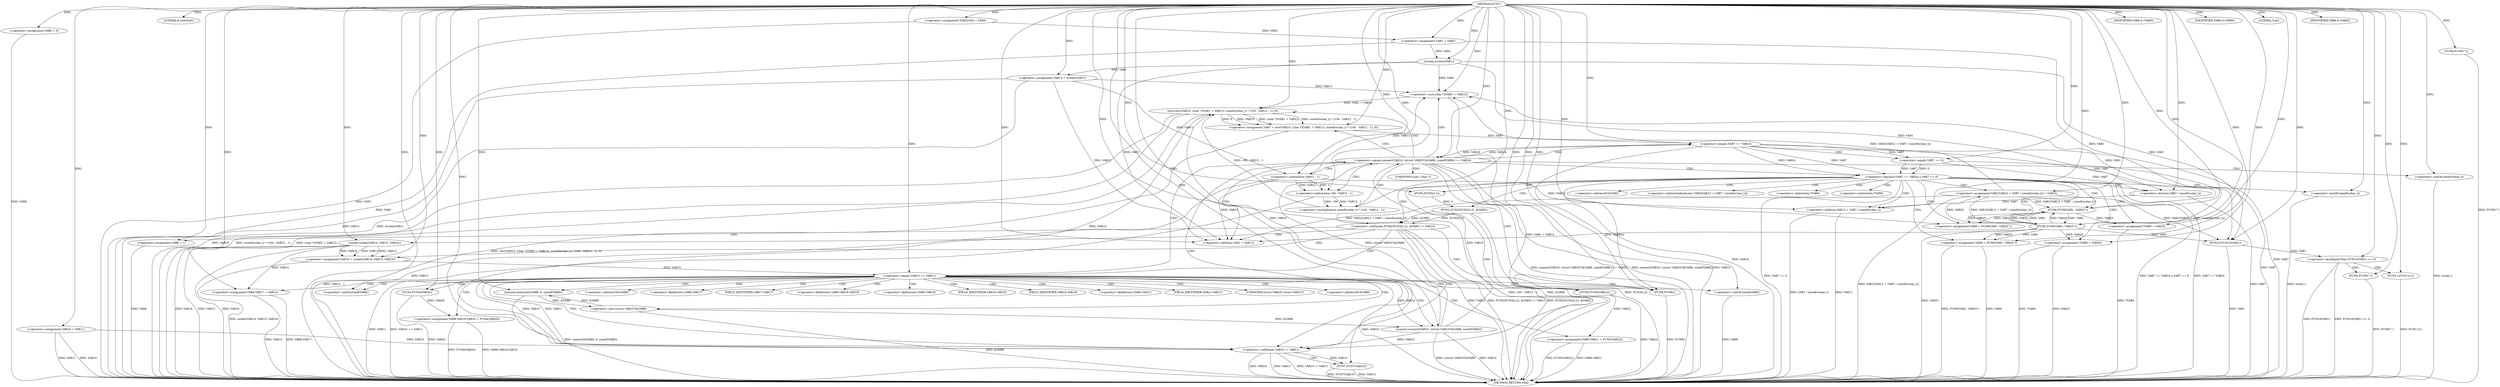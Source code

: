 digraph FUN1 {  
"1000100" [label = "(METHOD,FUN1)" ]
"1000287" [label = "(METHOD_RETURN,void)" ]
"1000104" [label = "(<operator>.assignment,VAR2[100] = VAR3)" ]
"1000107" [label = "(<operator>.assignment,VAR1 = VAR2)" ]
"1000111" [label = "(LITERAL,6,switch(6))" ]
"1000117" [label = "(<operator>.assignment,VAR6 = 0)" ]
"1000124" [label = "(<operator>.assignment,VAR10 = VAR11)" ]
"1000128" [label = "(<operator>.assignment,VAR12 = wcslen(VAR1))" ]
"1000130" [label = "(wcslen,wcslen(VAR1))" ]
"1000135" [label = "(<operator>.notEquals,FUN2(FUN3(2,2), &VAR5) != VAR13)" ]
"1000136" [label = "(FUN2,FUN2(FUN3(2,2), &VAR5))" ]
"1000137" [label = "(FUN3,FUN3(2,2))" ]
"1000145" [label = "(<operator>.assignment,VAR6 = 1)" ]
"1000148" [label = "(<operator>.assignment,VAR10 = socket(VAR14, VAR15, VAR16))" ]
"1000150" [label = "(socket,socket(VAR14, VAR15, VAR16))" ]
"1000155" [label = "(<operator>.equals,VAR10 == VAR11)" ]
"1000160" [label = "(memset,memset(&VAR8, 0, sizeof(VAR8)))" ]
"1000164" [label = "(<operator>.sizeOf,sizeof(VAR8))" ]
"1000166" [label = "(<operator>.assignment,VAR8.VAR17 = VAR14)" ]
"1000171" [label = "(<operator>.assignment,VAR8.VAR18.VAR19 = FUN4(VAR20))" ]
"1000177" [label = "(FUN4,FUN4(VAR20))" ]
"1000179" [label = "(<operator>.assignment,VAR8.VAR21 = FUN5(VAR22))" ]
"1000183" [label = "(FUN5,FUN5(VAR22))" ]
"1000186" [label = "(<operator>.equals,connect(VAR10, (struct VAR23*)&VAR8, sizeof(VAR8)) == VAR24)" ]
"1000187" [label = "(connect,connect(VAR10, (struct VAR23*)&VAR8, sizeof(VAR8)))" ]
"1000189" [label = "(<operator>.cast,(struct VAR23*)&VAR8)" ]
"1000193" [label = "(<operator>.sizeOf,sizeof(VAR8))" ]
"1000198" [label = "(<operator>.assignment,VAR7 = recv(VAR10, (char *)(VAR1 + VAR12), sizeof(wchar_t) * (100 - VAR12 - 1), 0))" ]
"1000200" [label = "(recv,recv(VAR10, (char *)(VAR1 + VAR12), sizeof(wchar_t) * (100 - VAR12 - 1), 0))" ]
"1000202" [label = "(<operator>.cast,(char *)(VAR1 + VAR12))" ]
"1000204" [label = "(<operator>.addition,VAR1 + VAR12)" ]
"1000207" [label = "(<operator>.multiplication,sizeof(wchar_t) * (100 - VAR12 - 1))" ]
"1000208" [label = "(<operator>.sizeOf,sizeof(wchar_t))" ]
"1000210" [label = "(<operator>.subtraction,100 - VAR12 - 1)" ]
"1000212" [label = "(<operator>.subtraction,VAR12 - 1)" ]
"1000217" [label = "(<operator>.logicalOr,VAR7 == VAR24 || VAR7 == 0)" ]
"1000218" [label = "(<operator>.equals,VAR7 == VAR24)" ]
"1000221" [label = "(<operator>.equals,VAR7 == 0)" ]
"1000226" [label = "(<operator>.assignment,VAR1[VAR12 + VAR7 / sizeof(wchar_t)] = VAR25)" ]
"1000229" [label = "(<operator>.addition,VAR12 + VAR7 / sizeof(wchar_t))" ]
"1000231" [label = "(<operator>.division,VAR7 / sizeof(wchar_t))" ]
"1000233" [label = "(<operator>.sizeOf,sizeof(wchar_t))" ]
"1000236" [label = "(<operator>.assignment,VAR9 = FUN6(VAR1, VAR25''))" ]
"1000238" [label = "(FUN6,FUN6(VAR1, VAR25''))" ]
"1000242" [label = "(IDENTIFIER,VAR9,if (VAR9))" ]
"1000244" [label = "(<operator>.assignment,*VAR9 = VAR25)" ]
"1000248" [label = "(<operator>.assignment,VAR9 = FUN6(VAR1, VAR25''))" ]
"1000250" [label = "(FUN6,FUN6(VAR1, VAR25''))" ]
"1000254" [label = "(IDENTIFIER,VAR9,if (VAR9))" ]
"1000256" [label = "(<operator>.assignment,*VAR9 = VAR25)" ]
"1000260" [label = "(LITERAL,0,do)" ]
"1000262" [label = "(<operator>.notEquals,VAR10 != VAR11)" ]
"1000266" [label = "(FUN7,FUN7(VAR10))" ]
"1000269" [label = "(IDENTIFIER,VAR6,if (VAR6))" ]
"1000271" [label = "(FUN8,FUN8())" ]
"1000274" [label = "(FUN9,FUN9(\"\"))" ]
"1000278" [label = "(<operator>.lessEqualsThan,FUN10(VAR1) <= 0)" ]
"1000279" [label = "(FUN10,FUN10(VAR1))" ]
"1000283" [label = "(FUN9,FUN9(\"\"))" ]
"1000285" [label = "(FUN11,FUN11(1))" ]
"1000140" [label = "(<operator>.addressOf,&VAR5)" ]
"1000161" [label = "(<operator>.addressOf,&VAR8)" ]
"1000167" [label = "(<operator>.fieldAccess,VAR8.VAR17)" ]
"1000169" [label = "(FIELD_IDENTIFIER,VAR17,VAR17)" ]
"1000172" [label = "(<operator>.fieldAccess,VAR8.VAR18.VAR19)" ]
"1000173" [label = "(<operator>.fieldAccess,VAR8.VAR18)" ]
"1000175" [label = "(FIELD_IDENTIFIER,VAR18,VAR18)" ]
"1000176" [label = "(FIELD_IDENTIFIER,VAR19,VAR19)" ]
"1000180" [label = "(<operator>.fieldAccess,VAR8.VAR21)" ]
"1000182" [label = "(FIELD_IDENTIFIER,VAR21,VAR21)" ]
"1000190" [label = "(UNKNOWN,struct VAR23*,struct VAR23*)" ]
"1000191" [label = "(<operator>.addressOf,&VAR8)" ]
"1000203" [label = "(UNKNOWN,char *,char *)" ]
"1000227" [label = "(<operator>.indirectIndexAccess,VAR1[VAR12 + VAR7 / sizeof(wchar_t)])" ]
"1000245" [label = "(<operator>.indirection,*VAR9)" ]
"1000257" [label = "(<operator>.indirection,*VAR9)" ]
  "1000279" -> "1000287"  [ label = "DDG: VAR1"] 
  "1000231" -> "1000287"  [ label = "DDG: VAR7"] 
  "1000256" -> "1000287"  [ label = "DDG: VAR25"] 
  "1000187" -> "1000287"  [ label = "DDG: VAR10"] 
  "1000177" -> "1000287"  [ label = "DDG: VAR20"] 
  "1000128" -> "1000287"  [ label = "DDG: wcslen(VAR1)"] 
  "1000186" -> "1000287"  [ label = "DDG: connect(VAR10, (struct VAR23*)&VAR8, sizeof(VAR8)) == VAR24"] 
  "1000124" -> "1000287"  [ label = "DDG: VAR11"] 
  "1000171" -> "1000287"  [ label = "DDG: VAR8.VAR18.VAR19"] 
  "1000186" -> "1000287"  [ label = "DDG: connect(VAR10, (struct VAR23*)&VAR8, sizeof(VAR8))"] 
  "1000135" -> "1000287"  [ label = "DDG: VAR13"] 
  "1000217" -> "1000287"  [ label = "DDG: VAR7 == 0"] 
  "1000124" -> "1000287"  [ label = "DDG: VAR10"] 
  "1000193" -> "1000287"  [ label = "DDG: VAR8"] 
  "1000200" -> "1000287"  [ label = "DDG: VAR10"] 
  "1000226" -> "1000287"  [ label = "DDG: VAR1[VAR12 + VAR7 / sizeof(wchar_t)]"] 
  "1000208" -> "1000287"  [ label = "DDG: wchar_t"] 
  "1000285" -> "1000287"  [ label = "DDG: FUN11(1)"] 
  "1000207" -> "1000287"  [ label = "DDG: 100 - VAR12 - 1"] 
  "1000150" -> "1000287"  [ label = "DDG: VAR14"] 
  "1000198" -> "1000287"  [ label = "DDG: recv(VAR10, (char *)(VAR1 + VAR12), sizeof(wchar_t) * (100 - VAR12 - 1), 0)"] 
  "1000155" -> "1000287"  [ label = "DDG: VAR11"] 
  "1000218" -> "1000287"  [ label = "DDG: VAR7"] 
  "1000217" -> "1000287"  [ label = "DDG: VAR7 == VAR24 || VAR7 == 0"] 
  "1000160" -> "1000287"  [ label = "DDG: memset(&VAR8, 0, sizeof(VAR8))"] 
  "1000187" -> "1000287"  [ label = "DDG: (struct VAR23*)&VAR8"] 
  "1000136" -> "1000287"  [ label = "DDG: &VAR5"] 
  "1000186" -> "1000287"  [ label = "DDG: VAR24"] 
  "1000183" -> "1000287"  [ label = "DDG: VAR22"] 
  "1000150" -> "1000287"  [ label = "DDG: VAR15"] 
  "1000250" -> "1000287"  [ label = "DDG: VAR25"] 
  "1000128" -> "1000287"  [ label = "DDG: VAR12"] 
  "1000155" -> "1000287"  [ label = "DDG: VAR10 == VAR11"] 
  "1000166" -> "1000287"  [ label = "DDG: VAR8.VAR17"] 
  "1000266" -> "1000287"  [ label = "DDG: VAR10"] 
  "1000189" -> "1000287"  [ label = "DDG: &VAR8"] 
  "1000274" -> "1000287"  [ label = "DDG: FUN9(\"\")"] 
  "1000262" -> "1000287"  [ label = "DDG: VAR10"] 
  "1000179" -> "1000287"  [ label = "DDG: VAR8.VAR21"] 
  "1000262" -> "1000287"  [ label = "DDG: VAR11"] 
  "1000217" -> "1000287"  [ label = "DDG: VAR7 == VAR24"] 
  "1000221" -> "1000287"  [ label = "DDG: VAR7"] 
  "1000200" -> "1000287"  [ label = "DDG: sizeof(wchar_t) * (100 - VAR12 - 1)"] 
  "1000266" -> "1000287"  [ label = "DDG: FUN7(VAR10)"] 
  "1000150" -> "1000287"  [ label = "DDG: VAR16"] 
  "1000117" -> "1000287"  [ label = "DDG: VAR6"] 
  "1000229" -> "1000287"  [ label = "DDG: VAR7 / sizeof(wchar_t)"] 
  "1000278" -> "1000287"  [ label = "DDG: FUN10(VAR1) <= 0"] 
  "1000210" -> "1000287"  [ label = "DDG: VAR12 - 1"] 
  "1000262" -> "1000287"  [ label = "DDG: VAR10 != VAR11"] 
  "1000212" -> "1000287"  [ label = "DDG: VAR12"] 
  "1000135" -> "1000287"  [ label = "DDG: FUN2(FUN3(2,2), &VAR5) != VAR13"] 
  "1000233" -> "1000287"  [ label = "DDG: wchar_t"] 
  "1000229" -> "1000287"  [ label = "DDG: VAR12"] 
  "1000135" -> "1000287"  [ label = "DDG: FUN2(FUN3(2,2), &VAR5)"] 
  "1000218" -> "1000287"  [ label = "DDG: VAR24"] 
  "1000171" -> "1000287"  [ label = "DDG: FUN4(VAR20)"] 
  "1000166" -> "1000287"  [ label = "DDG: VAR14"] 
  "1000148" -> "1000287"  [ label = "DDG: socket(VAR14, VAR15, VAR16)"] 
  "1000256" -> "1000287"  [ label = "DDG: *VAR9"] 
  "1000248" -> "1000287"  [ label = "DDG: FUN6(VAR1, VAR25'')"] 
  "1000155" -> "1000287"  [ label = "DDG: VAR10"] 
  "1000244" -> "1000287"  [ label = "DDG: *VAR9"] 
  "1000283" -> "1000287"  [ label = "DDG: FUN9(\"\")"] 
  "1000145" -> "1000287"  [ label = "DDG: VAR6"] 
  "1000271" -> "1000287"  [ label = "DDG: FUN8()"] 
  "1000278" -> "1000287"  [ label = "DDG: FUN10(VAR1)"] 
  "1000179" -> "1000287"  [ label = "DDG: FUN5(VAR22)"] 
  "1000136" -> "1000287"  [ label = "DDG: FUN3(2,2)"] 
  "1000104" -> "1000287"  [ label = "DDG: VAR3"] 
  "1000107" -> "1000287"  [ label = "DDG: VAR2"] 
  "1000248" -> "1000287"  [ label = "DDG: VAR9"] 
  "1000200" -> "1000287"  [ label = "DDG: (char *)(VAR1 + VAR12)"] 
  "1000202" -> "1000287"  [ label = "DDG: VAR1 + VAR12"] 
  "1000100" -> "1000104"  [ label = "DDG: "] 
  "1000104" -> "1000107"  [ label = "DDG: VAR2"] 
  "1000100" -> "1000107"  [ label = "DDG: "] 
  "1000100" -> "1000111"  [ label = "DDG: "] 
  "1000100" -> "1000117"  [ label = "DDG: "] 
  "1000100" -> "1000124"  [ label = "DDG: "] 
  "1000130" -> "1000128"  [ label = "DDG: VAR1"] 
  "1000100" -> "1000128"  [ label = "DDG: "] 
  "1000107" -> "1000130"  [ label = "DDG: VAR1"] 
  "1000100" -> "1000130"  [ label = "DDG: "] 
  "1000136" -> "1000135"  [ label = "DDG: FUN3(2,2)"] 
  "1000136" -> "1000135"  [ label = "DDG: &VAR5"] 
  "1000137" -> "1000136"  [ label = "DDG: 2"] 
  "1000100" -> "1000137"  [ label = "DDG: "] 
  "1000100" -> "1000135"  [ label = "DDG: "] 
  "1000100" -> "1000145"  [ label = "DDG: "] 
  "1000150" -> "1000148"  [ label = "DDG: VAR14"] 
  "1000150" -> "1000148"  [ label = "DDG: VAR15"] 
  "1000150" -> "1000148"  [ label = "DDG: VAR16"] 
  "1000100" -> "1000148"  [ label = "DDG: "] 
  "1000100" -> "1000150"  [ label = "DDG: "] 
  "1000148" -> "1000155"  [ label = "DDG: VAR10"] 
  "1000100" -> "1000155"  [ label = "DDG: "] 
  "1000189" -> "1000160"  [ label = "DDG: &VAR8"] 
  "1000100" -> "1000160"  [ label = "DDG: "] 
  "1000100" -> "1000164"  [ label = "DDG: "] 
  "1000150" -> "1000166"  [ label = "DDG: VAR14"] 
  "1000100" -> "1000166"  [ label = "DDG: "] 
  "1000177" -> "1000171"  [ label = "DDG: VAR20"] 
  "1000100" -> "1000177"  [ label = "DDG: "] 
  "1000183" -> "1000179"  [ label = "DDG: VAR22"] 
  "1000100" -> "1000183"  [ label = "DDG: "] 
  "1000187" -> "1000186"  [ label = "DDG: VAR10"] 
  "1000187" -> "1000186"  [ label = "DDG: (struct VAR23*)&VAR8"] 
  "1000155" -> "1000187"  [ label = "DDG: VAR10"] 
  "1000100" -> "1000187"  [ label = "DDG: "] 
  "1000189" -> "1000187"  [ label = "DDG: &VAR8"] 
  "1000160" -> "1000189"  [ label = "DDG: &VAR8"] 
  "1000100" -> "1000193"  [ label = "DDG: "] 
  "1000218" -> "1000186"  [ label = "DDG: VAR24"] 
  "1000100" -> "1000186"  [ label = "DDG: "] 
  "1000200" -> "1000198"  [ label = "DDG: VAR10"] 
  "1000200" -> "1000198"  [ label = "DDG: (char *)(VAR1 + VAR12)"] 
  "1000200" -> "1000198"  [ label = "DDG: sizeof(wchar_t) * (100 - VAR12 - 1)"] 
  "1000200" -> "1000198"  [ label = "DDG: 0"] 
  "1000100" -> "1000198"  [ label = "DDG: "] 
  "1000187" -> "1000200"  [ label = "DDG: VAR10"] 
  "1000100" -> "1000200"  [ label = "DDG: "] 
  "1000202" -> "1000200"  [ label = "DDG: VAR1 + VAR12"] 
  "1000130" -> "1000202"  [ label = "DDG: VAR1"] 
  "1000250" -> "1000202"  [ label = "DDG: VAR1"] 
  "1000226" -> "1000202"  [ label = "DDG: VAR1[VAR12 + VAR7 / sizeof(wchar_t)]"] 
  "1000100" -> "1000202"  [ label = "DDG: "] 
  "1000128" -> "1000202"  [ label = "DDG: VAR12"] 
  "1000212" -> "1000202"  [ label = "DDG: VAR12"] 
  "1000130" -> "1000204"  [ label = "DDG: VAR1"] 
  "1000250" -> "1000204"  [ label = "DDG: VAR1"] 
  "1000226" -> "1000204"  [ label = "DDG: VAR1[VAR12 + VAR7 / sizeof(wchar_t)]"] 
  "1000100" -> "1000204"  [ label = "DDG: "] 
  "1000128" -> "1000204"  [ label = "DDG: VAR12"] 
  "1000212" -> "1000204"  [ label = "DDG: VAR12"] 
  "1000207" -> "1000200"  [ label = "DDG: 100 - VAR12 - 1"] 
  "1000100" -> "1000207"  [ label = "DDG: "] 
  "1000100" -> "1000208"  [ label = "DDG: "] 
  "1000210" -> "1000207"  [ label = "DDG: 100"] 
  "1000210" -> "1000207"  [ label = "DDG: VAR12 - 1"] 
  "1000100" -> "1000210"  [ label = "DDG: "] 
  "1000212" -> "1000210"  [ label = "DDG: VAR12"] 
  "1000212" -> "1000210"  [ label = "DDG: 1"] 
  "1000100" -> "1000212"  [ label = "DDG: "] 
  "1000128" -> "1000212"  [ label = "DDG: VAR12"] 
  "1000218" -> "1000217"  [ label = "DDG: VAR7"] 
  "1000218" -> "1000217"  [ label = "DDG: VAR24"] 
  "1000198" -> "1000218"  [ label = "DDG: VAR7"] 
  "1000100" -> "1000218"  [ label = "DDG: "] 
  "1000186" -> "1000218"  [ label = "DDG: VAR24"] 
  "1000221" -> "1000217"  [ label = "DDG: VAR7"] 
  "1000221" -> "1000217"  [ label = "DDG: 0"] 
  "1000218" -> "1000221"  [ label = "DDG: VAR7"] 
  "1000100" -> "1000221"  [ label = "DDG: "] 
  "1000250" -> "1000226"  [ label = "DDG: VAR25"] 
  "1000100" -> "1000226"  [ label = "DDG: "] 
  "1000212" -> "1000229"  [ label = "DDG: VAR12"] 
  "1000100" -> "1000229"  [ label = "DDG: "] 
  "1000231" -> "1000229"  [ label = "DDG: VAR7"] 
  "1000218" -> "1000231"  [ label = "DDG: VAR7"] 
  "1000221" -> "1000231"  [ label = "DDG: VAR7"] 
  "1000100" -> "1000231"  [ label = "DDG: "] 
  "1000100" -> "1000233"  [ label = "DDG: "] 
  "1000238" -> "1000236"  [ label = "DDG: VAR1"] 
  "1000238" -> "1000236"  [ label = "DDG: VAR25"] 
  "1000100" -> "1000236"  [ label = "DDG: "] 
  "1000226" -> "1000238"  [ label = "DDG: VAR1[VAR12 + VAR7 / sizeof(wchar_t)]"] 
  "1000100" -> "1000238"  [ label = "DDG: "] 
  "1000130" -> "1000238"  [ label = "DDG: VAR1"] 
  "1000250" -> "1000238"  [ label = "DDG: VAR1"] 
  "1000250" -> "1000238"  [ label = "DDG: VAR25"] 
  "1000100" -> "1000242"  [ label = "DDG: "] 
  "1000238" -> "1000244"  [ label = "DDG: VAR25"] 
  "1000100" -> "1000244"  [ label = "DDG: "] 
  "1000250" -> "1000248"  [ label = "DDG: VAR1"] 
  "1000250" -> "1000248"  [ label = "DDG: VAR25"] 
  "1000100" -> "1000248"  [ label = "DDG: "] 
  "1000226" -> "1000250"  [ label = "DDG: VAR1[VAR12 + VAR7 / sizeof(wchar_t)]"] 
  "1000238" -> "1000250"  [ label = "DDG: VAR1"] 
  "1000100" -> "1000250"  [ label = "DDG: "] 
  "1000238" -> "1000250"  [ label = "DDG: VAR25"] 
  "1000100" -> "1000254"  [ label = "DDG: "] 
  "1000250" -> "1000256"  [ label = "DDG: VAR25"] 
  "1000100" -> "1000256"  [ label = "DDG: "] 
  "1000100" -> "1000260"  [ label = "DDG: "] 
  "1000187" -> "1000262"  [ label = "DDG: VAR10"] 
  "1000155" -> "1000262"  [ label = "DDG: VAR10"] 
  "1000124" -> "1000262"  [ label = "DDG: VAR10"] 
  "1000200" -> "1000262"  [ label = "DDG: VAR10"] 
  "1000100" -> "1000262"  [ label = "DDG: "] 
  "1000155" -> "1000262"  [ label = "DDG: VAR11"] 
  "1000262" -> "1000266"  [ label = "DDG: VAR10"] 
  "1000100" -> "1000266"  [ label = "DDG: "] 
  "1000100" -> "1000269"  [ label = "DDG: "] 
  "1000100" -> "1000271"  [ label = "DDG: "] 
  "1000100" -> "1000274"  [ label = "DDG: "] 
  "1000279" -> "1000278"  [ label = "DDG: VAR1"] 
  "1000107" -> "1000279"  [ label = "DDG: VAR1"] 
  "1000130" -> "1000279"  [ label = "DDG: VAR1"] 
  "1000250" -> "1000279"  [ label = "DDG: VAR1"] 
  "1000226" -> "1000279"  [ label = "DDG: VAR1[VAR12 + VAR7 / sizeof(wchar_t)]"] 
  "1000100" -> "1000279"  [ label = "DDG: "] 
  "1000100" -> "1000278"  [ label = "DDG: "] 
  "1000100" -> "1000283"  [ label = "DDG: "] 
  "1000100" -> "1000285"  [ label = "DDG: "] 
  "1000135" -> "1000150"  [ label = "CDG: "] 
  "1000135" -> "1000148"  [ label = "CDG: "] 
  "1000135" -> "1000145"  [ label = "CDG: "] 
  "1000135" -> "1000155"  [ label = "CDG: "] 
  "1000135" -> "1000262"  [ label = "CDG: "] 
  "1000135" -> "1000271"  [ label = "CDG: "] 
  "1000155" -> "1000164"  [ label = "CDG: "] 
  "1000155" -> "1000191"  [ label = "CDG: "] 
  "1000155" -> "1000161"  [ label = "CDG: "] 
  "1000155" -> "1000182"  [ label = "CDG: "] 
  "1000155" -> "1000166"  [ label = "CDG: "] 
  "1000155" -> "1000180"  [ label = "CDG: "] 
  "1000155" -> "1000183"  [ label = "CDG: "] 
  "1000155" -> "1000190"  [ label = "CDG: "] 
  "1000155" -> "1000167"  [ label = "CDG: "] 
  "1000155" -> "1000175"  [ label = "CDG: "] 
  "1000155" -> "1000160"  [ label = "CDG: "] 
  "1000155" -> "1000179"  [ label = "CDG: "] 
  "1000155" -> "1000176"  [ label = "CDG: "] 
  "1000155" -> "1000187"  [ label = "CDG: "] 
  "1000155" -> "1000186"  [ label = "CDG: "] 
  "1000155" -> "1000172"  [ label = "CDG: "] 
  "1000155" -> "1000189"  [ label = "CDG: "] 
  "1000155" -> "1000169"  [ label = "CDG: "] 
  "1000155" -> "1000173"  [ label = "CDG: "] 
  "1000155" -> "1000171"  [ label = "CDG: "] 
  "1000155" -> "1000193"  [ label = "CDG: "] 
  "1000155" -> "1000177"  [ label = "CDG: "] 
  "1000155" -> "1000262"  [ label = "CDG: "] 
  "1000155" -> "1000271"  [ label = "CDG: "] 
  "1000186" -> "1000200"  [ label = "CDG: "] 
  "1000186" -> "1000208"  [ label = "CDG: "] 
  "1000186" -> "1000204"  [ label = "CDG: "] 
  "1000186" -> "1000210"  [ label = "CDG: "] 
  "1000186" -> "1000217"  [ label = "CDG: "] 
  "1000186" -> "1000198"  [ label = "CDG: "] 
  "1000186" -> "1000212"  [ label = "CDG: "] 
  "1000186" -> "1000207"  [ label = "CDG: "] 
  "1000186" -> "1000203"  [ label = "CDG: "] 
  "1000186" -> "1000218"  [ label = "CDG: "] 
  "1000186" -> "1000202"  [ label = "CDG: "] 
  "1000186" -> "1000262"  [ label = "CDG: "] 
  "1000186" -> "1000271"  [ label = "CDG: "] 
  "1000217" -> "1000238"  [ label = "CDG: "] 
  "1000217" -> "1000233"  [ label = "CDG: "] 
  "1000217" -> "1000227"  [ label = "CDG: "] 
  "1000217" -> "1000236"  [ label = "CDG: "] 
  "1000217" -> "1000250"  [ label = "CDG: "] 
  "1000217" -> "1000248"  [ label = "CDG: "] 
  "1000217" -> "1000226"  [ label = "CDG: "] 
  "1000217" -> "1000229"  [ label = "CDG: "] 
  "1000217" -> "1000231"  [ label = "CDG: "] 
  "1000217" -> "1000135"  [ label = "CDG: "] 
  "1000217" -> "1000136"  [ label = "CDG: "] 
  "1000217" -> "1000262"  [ label = "CDG: "] 
  "1000217" -> "1000137"  [ label = "CDG: "] 
  "1000217" -> "1000140"  [ label = "CDG: "] 
  "1000217" -> "1000271"  [ label = "CDG: "] 
  "1000217" -> "1000257"  [ label = "CDG: "] 
  "1000217" -> "1000256"  [ label = "CDG: "] 
  "1000217" -> "1000244"  [ label = "CDG: "] 
  "1000217" -> "1000245"  [ label = "CDG: "] 
  "1000218" -> "1000221"  [ label = "CDG: "] 
  "1000262" -> "1000266"  [ label = "CDG: "] 
  "1000278" -> "1000285"  [ label = "CDG: "] 
  "1000278" -> "1000283"  [ label = "CDG: "] 
}
